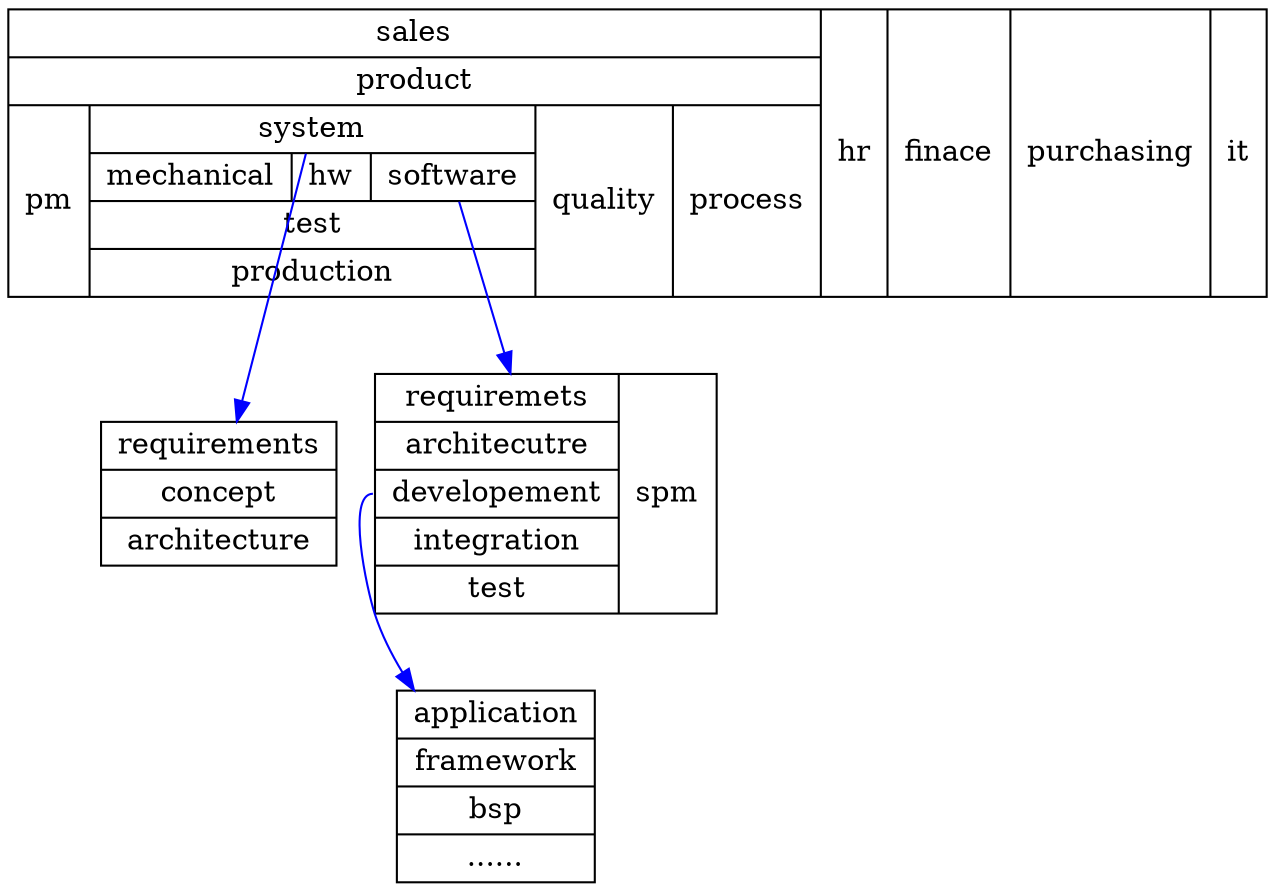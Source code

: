 

digraph structs {
	node [shape=record];

    system [shape=record,label="
    {requirements | concept | architecture}
    "]

    software [shape=record,label="
	 { 
		 requiremets |
		 architecutre |
		 <developement> developement |
		 integration |
		 test 
	 } |
	 spm
	"] 
    developement [shape=record,label="
    {application | framework | bsp | ......}
    "]

	project [shape=record,label="
    {
       sales | 
       product |
       {
           pm | 
           {
               <system> system  |
               {
                   mechanical |
                   hw |
                   <software> software
               } |
               test |
               production  
           } | 
           quality | 
           process
       }
    } | 
    hr | 
    finace |
    purchasing |
    it"
    
    ];

"project":system -> system [color=blue]
"project":software -> software [color=blue]
"software":developement -> developement [color=blue]
}
